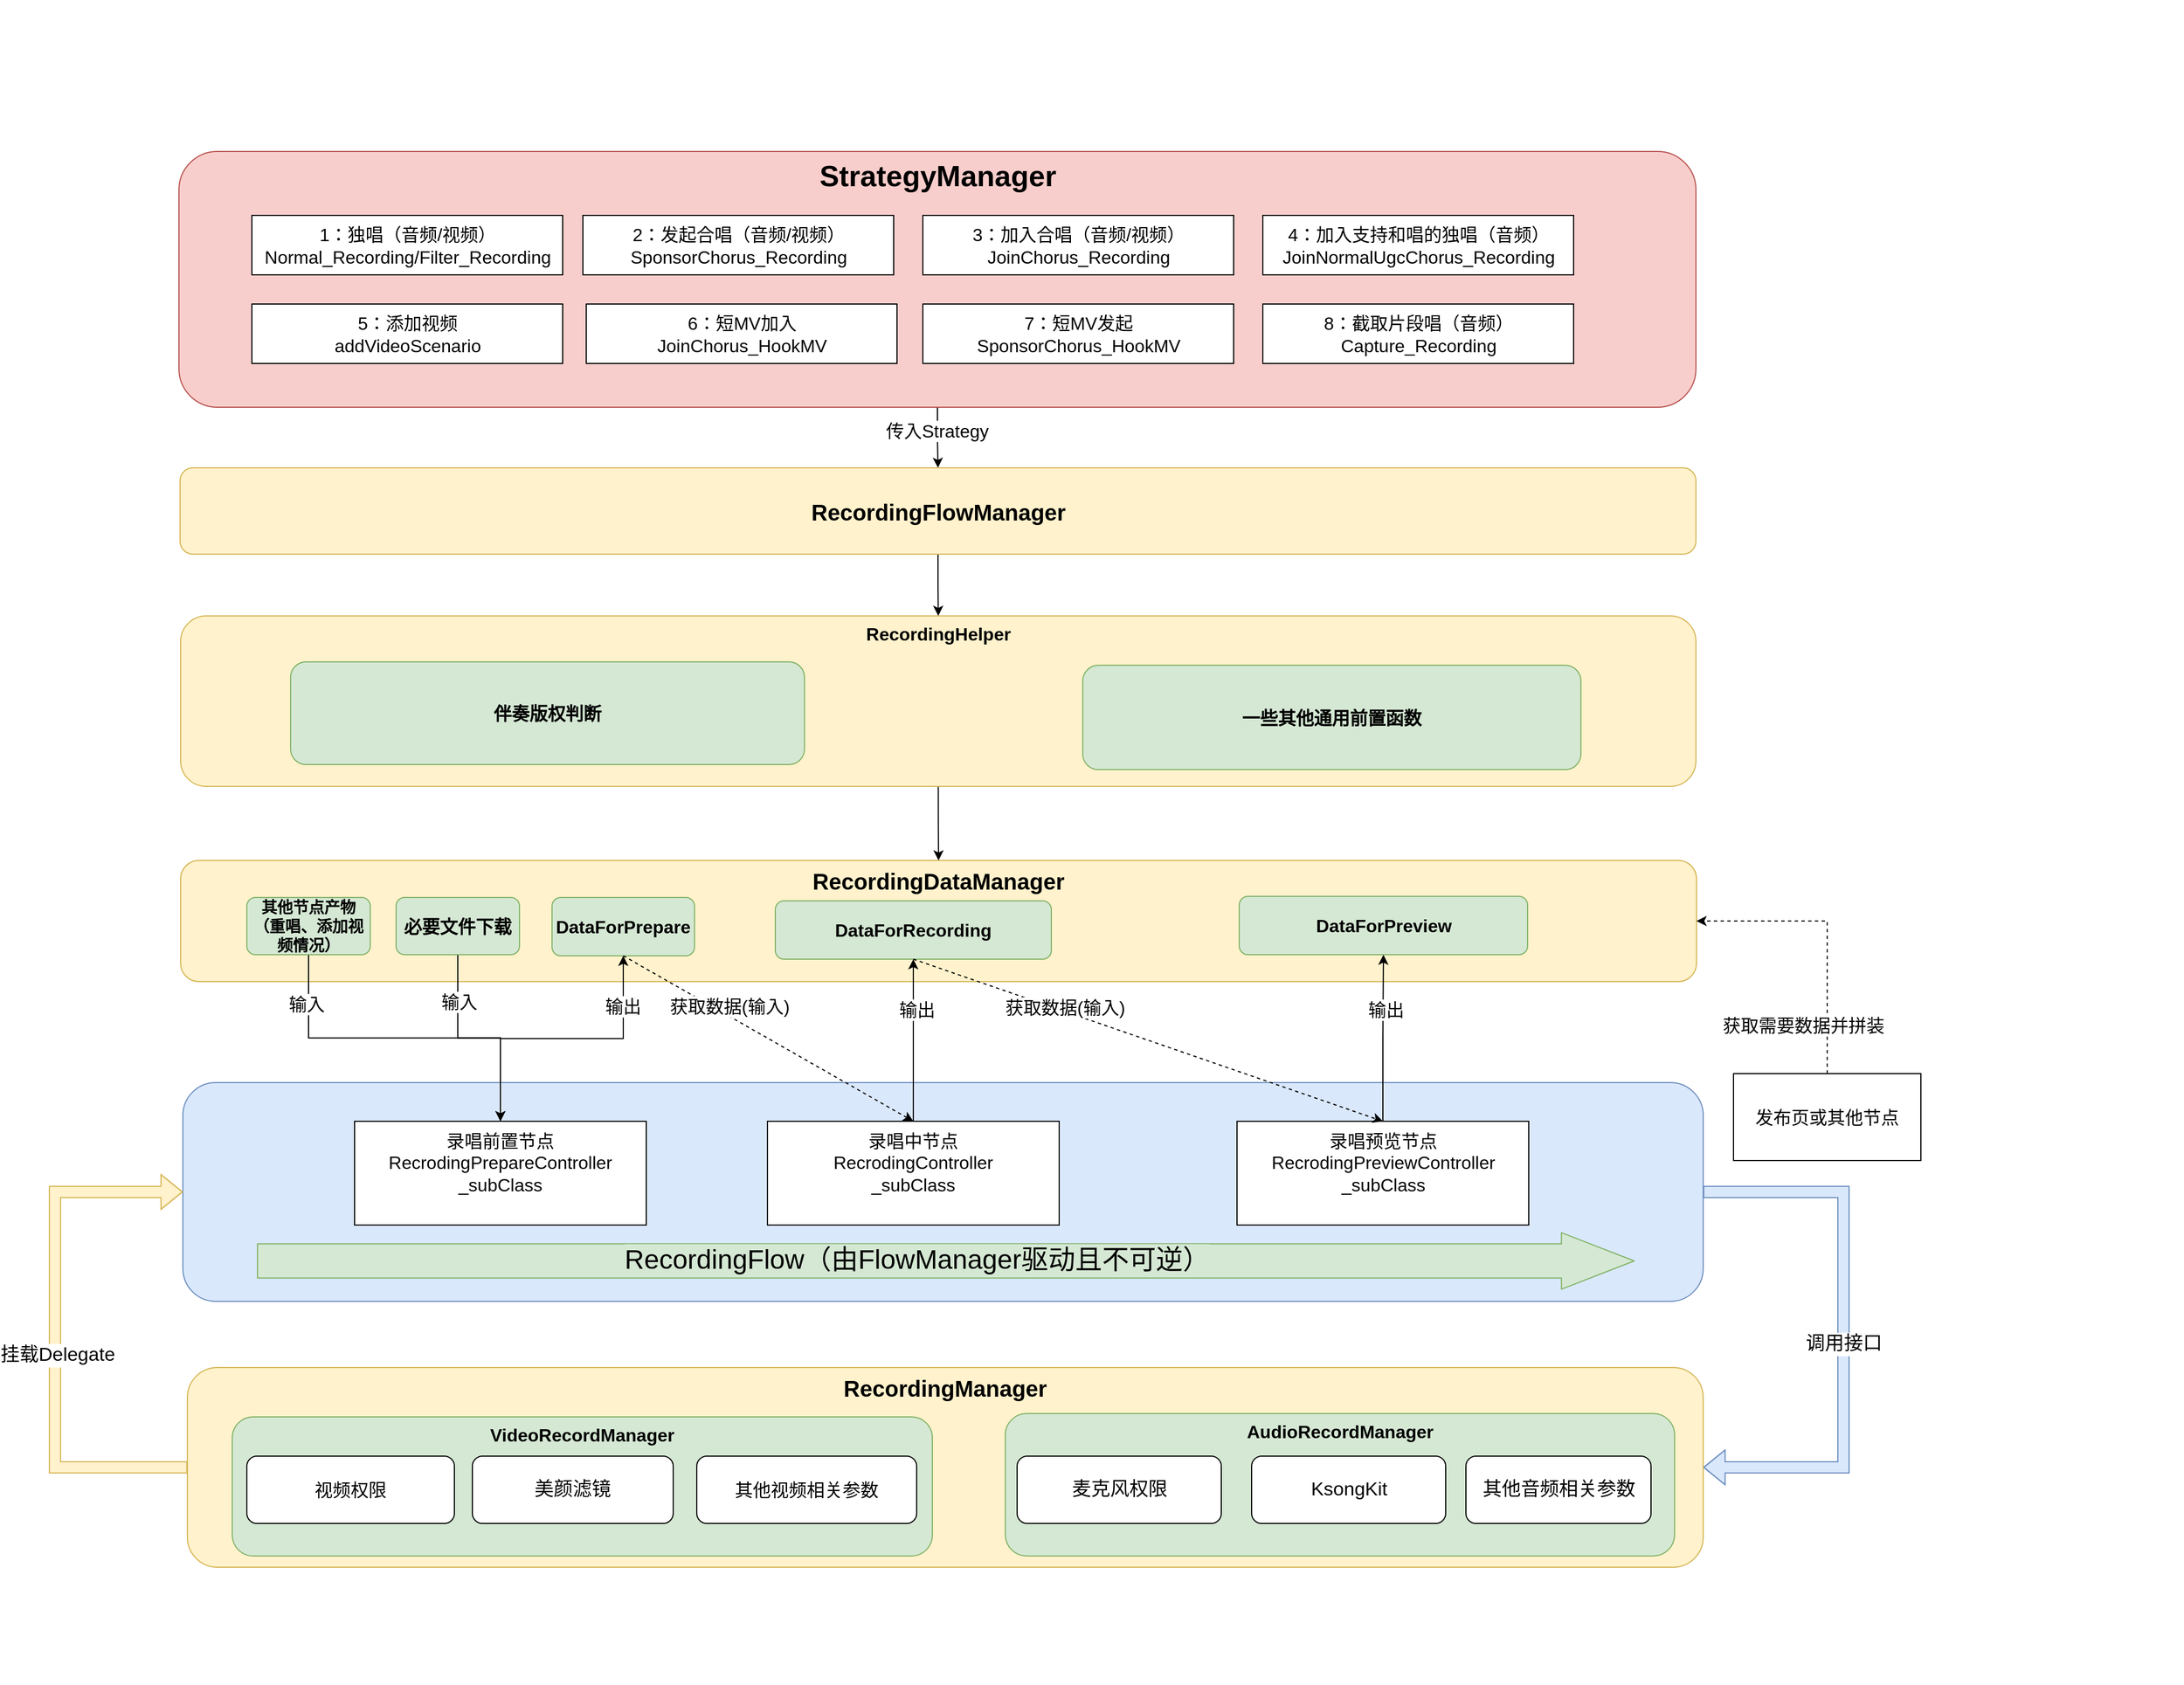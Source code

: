 <mxfile version="14.9.2" type="github">
  <diagram id="AZSGmnTD27FDiJ8ZZ5N1" name="Page-1">
    <mxGraphModel dx="2866" dy="1954" grid="0" gridSize="10" guides="1" tooltips="1" connect="1" arrows="1" fold="1" page="0" pageScale="1" pageWidth="827" pageHeight="1169" math="0" shadow="0">
      <root>
        <mxCell id="0" />
        <mxCell id="1" parent="0" />
        <mxCell id="iGo3f967UquZ_0_zFBQz-11" style="edgeStyle=orthogonalEdgeStyle;shape=flexArrow;rounded=0;orthogonalLoop=1;jettySize=auto;html=1;exitX=1;exitY=0.5;exitDx=0;exitDy=0;fontSize=17;fillColor=#dae8fc;strokeColor=#6c8ebf;entryX=1;entryY=0.5;entryDx=0;entryDy=0;" parent="1" source="Zn5ys0qhDUj7Q-W8t8vE-61" target="Zn5ys0qhDUj7Q-W8t8vE-76" edge="1">
          <mxGeometry relative="1" as="geometry">
            <mxPoint x="1123" y="957" as="targetPoint" />
            <Array as="points">
              <mxPoint x="1179" y="634" />
              <mxPoint x="1179" y="880" />
            </Array>
          </mxGeometry>
        </mxCell>
        <mxCell id="iGo3f967UquZ_0_zFBQz-12" value="调用接口" style="edgeLabel;html=1;align=center;verticalAlign=middle;resizable=0;points=[];fontSize=17;" parent="iGo3f967UquZ_0_zFBQz-11" vertex="1" connectable="0">
          <mxGeometry x="0.049" relative="1" as="geometry">
            <mxPoint as="offset" />
          </mxGeometry>
        </mxCell>
        <mxCell id="Zn5ys0qhDUj7Q-W8t8vE-61" value="" style="rounded=1;whiteSpace=wrap;html=1;fontSize=20;verticalAlign=top;fillColor=#dae8fc;strokeColor=#6c8ebf;" parent="1" vertex="1">
          <mxGeometry x="-301" y="537" width="1355" height="195" as="geometry" />
        </mxCell>
        <mxCell id="Zn5ys0qhDUj7Q-W8t8vE-94" value="&lt;font style=&quot;font-size: 20px&quot;&gt;RecordingDataManager&lt;/font&gt;" style="rounded=1;whiteSpace=wrap;html=1;verticalAlign=top;fontStyle=1;fontSize=16;fillColor=#fff2cc;strokeColor=#d6b656;" parent="1" vertex="1">
          <mxGeometry x="-303" y="339" width="1351" height="108" as="geometry" />
        </mxCell>
        <mxCell id="W_5h1LejH2wpQsNXanha-33" style="edgeStyle=orthogonalEdgeStyle;rounded=0;orthogonalLoop=1;jettySize=auto;html=1;exitX=0.5;exitY=1;exitDx=0;exitDy=0;entryX=0.5;entryY=0;entryDx=0;entryDy=0;fontSize=16;endArrow=classic;endFill=1;" parent="1" source="Zn5ys0qhDUj7Q-W8t8vE-63" target="Zn5ys0qhDUj7Q-W8t8vE-96" edge="1">
          <mxGeometry relative="1" as="geometry" />
        </mxCell>
        <mxCell id="W_5h1LejH2wpQsNXanha-35" value="传入Strategy" style="edgeLabel;html=1;align=center;verticalAlign=middle;resizable=0;points=[];fontSize=16;" parent="W_5h1LejH2wpQsNXanha-33" vertex="1" connectable="0">
          <mxGeometry x="-0.248" y="-1" relative="1" as="geometry">
            <mxPoint as="offset" />
          </mxGeometry>
        </mxCell>
        <mxCell id="Zn5ys0qhDUj7Q-W8t8vE-63" value="&lt;b&gt;&lt;font style=&quot;font-size: 26px&quot;&gt;StrategyManager&lt;/font&gt;&lt;/b&gt;" style="rounded=1;whiteSpace=wrap;html=1;verticalAlign=top;fillColor=#f8cecc;strokeColor=#b85450;" parent="1" vertex="1">
          <mxGeometry x="-304.5" y="-293" width="1352" height="228" as="geometry" />
        </mxCell>
        <mxCell id="iGo3f967UquZ_0_zFBQz-9" style="edgeStyle=orthogonalEdgeStyle;rounded=0;orthogonalLoop=1;jettySize=auto;html=1;exitX=0;exitY=0.5;exitDx=0;exitDy=0;entryX=0;entryY=0.5;entryDx=0;entryDy=0;shape=flexArrow;fillColor=#fff2cc;strokeColor=#d6b656;" parent="1" source="Zn5ys0qhDUj7Q-W8t8vE-76" target="Zn5ys0qhDUj7Q-W8t8vE-61" edge="1">
          <mxGeometry relative="1" as="geometry">
            <Array as="points">
              <mxPoint x="-415" y="880" />
              <mxPoint x="-415" y="634" />
            </Array>
          </mxGeometry>
        </mxCell>
        <mxCell id="iGo3f967UquZ_0_zFBQz-13" value="挂载Delegate" style="edgeLabel;html=1;align=center;verticalAlign=middle;resizable=0;points=[];fontSize=17;" parent="iGo3f967UquZ_0_zFBQz-9" vertex="1" connectable="0">
          <mxGeometry x="-0.086" y="-2" relative="1" as="geometry">
            <mxPoint as="offset" />
          </mxGeometry>
        </mxCell>
        <mxCell id="Zn5ys0qhDUj7Q-W8t8vE-76" value="&lt;b&gt;&lt;font style=&quot;font-size: 20px&quot;&gt;RecordingManager&lt;/font&gt;&lt;/b&gt;" style="rounded=1;whiteSpace=wrap;html=1;verticalAlign=top;fillColor=#fff2cc;strokeColor=#d6b656;" parent="1" vertex="1">
          <mxGeometry x="-297" y="791" width="1351" height="178" as="geometry" />
        </mxCell>
        <mxCell id="W_5h1LejH2wpQsNXanha-22" style="edgeStyle=orthogonalEdgeStyle;rounded=0;orthogonalLoop=1;jettySize=auto;html=1;exitX=0.5;exitY=0;exitDx=0;exitDy=0;entryX=0.5;entryY=1;entryDx=0;entryDy=0;fontSize=16;" parent="1" source="Zn5ys0qhDUj7Q-W8t8vE-79" target="Zn5ys0qhDUj7Q-W8t8vE-97" edge="1">
          <mxGeometry relative="1" as="geometry" />
        </mxCell>
        <mxCell id="W_5h1LejH2wpQsNXanha-23" value="输出" style="edgeLabel;html=1;align=center;verticalAlign=middle;resizable=0;points=[];fontSize=16;" parent="W_5h1LejH2wpQsNXanha-22" vertex="1" connectable="0">
          <mxGeometry x="0.651" y="1" relative="1" as="geometry">
            <mxPoint as="offset" />
          </mxGeometry>
        </mxCell>
        <mxCell id="Zn5ys0qhDUj7Q-W8t8vE-89" value="VideoRecordManager" style="rounded=1;whiteSpace=wrap;html=1;verticalAlign=top;fontStyle=1;fontSize=16;fillColor=#d5e8d4;strokeColor=#82b366;" parent="1" vertex="1">
          <mxGeometry x="-257" y="835" width="624" height="124" as="geometry" />
        </mxCell>
        <mxCell id="Zn5ys0qhDUj7Q-W8t8vE-79" value="&lt;div style=&quot;font-size: 16px&quot;&gt;录唱前置节点&lt;/div&gt;&lt;div style=&quot;font-size: 16px&quot;&gt;RecrodingPrepareController&lt;/div&gt;&lt;div style=&quot;font-size: 16px&quot;&gt;_subClass&lt;/div&gt;&lt;div style=&quot;font-size: 16px&quot;&gt;&lt;br style=&quot;font-size: 16px&quot;&gt;&lt;/div&gt;" style="rounded=0;whiteSpace=wrap;html=1;fontSize=16;" parent="1" vertex="1">
          <mxGeometry x="-148" y="571.5" width="260" height="92.5" as="geometry" />
        </mxCell>
        <mxCell id="iGo3f967UquZ_0_zFBQz-21" style="edgeStyle=orthogonalEdgeStyle;rounded=0;orthogonalLoop=1;jettySize=auto;html=1;exitX=0.5;exitY=1;exitDx=0;exitDy=0;entryX=0.5;entryY=0;entryDx=0;entryDy=0;fontSize=17;" parent="1" source="Zn5ys0qhDUj7Q-W8t8vE-96" target="Zn5ys0qhDUj7Q-W8t8vE-100" edge="1">
          <mxGeometry relative="1" as="geometry" />
        </mxCell>
        <mxCell id="Zn5ys0qhDUj7Q-W8t8vE-96" value="RecordingFlowManager" style="rounded=1;whiteSpace=wrap;html=1;verticalAlign=middle;fontStyle=1;fontSize=20;fillColor=#fff2cc;strokeColor=#d6b656;" parent="1" vertex="1">
          <mxGeometry x="-303.5" y="-11" width="1351" height="77" as="geometry" />
        </mxCell>
        <mxCell id="Zn5ys0qhDUj7Q-W8t8vE-97" value="DataForPrepare" style="rounded=1;whiteSpace=wrap;html=1;verticalAlign=middle;fontStyle=1;fontSize=16;fillColor=#d5e8d4;strokeColor=#82b366;" parent="1" vertex="1">
          <mxGeometry x="28" y="372" width="127" height="52" as="geometry" />
        </mxCell>
        <mxCell id="W_5h1LejH2wpQsNXanha-8" style="edgeStyle=orthogonalEdgeStyle;rounded=0;orthogonalLoop=1;jettySize=auto;html=1;exitX=0.5;exitY=1;exitDx=0;exitDy=0;entryX=0.5;entryY=0;entryDx=0;entryDy=0;fontSize=16;" parent="1" source="Zn5ys0qhDUj7Q-W8t8vE-98" target="Zn5ys0qhDUj7Q-W8t8vE-79" edge="1">
          <mxGeometry relative="1" as="geometry" />
        </mxCell>
        <mxCell id="W_5h1LejH2wpQsNXanha-24" value="输入" style="edgeLabel;html=1;align=center;verticalAlign=middle;resizable=0;points=[];fontSize=16;" parent="W_5h1LejH2wpQsNXanha-8" vertex="1" connectable="0">
          <mxGeometry x="-0.548" y="1" relative="1" as="geometry">
            <mxPoint as="offset" />
          </mxGeometry>
        </mxCell>
        <mxCell id="Zn5ys0qhDUj7Q-W8t8vE-98" value="必要文件下载" style="rounded=1;whiteSpace=wrap;html=1;verticalAlign=middle;fontStyle=1;fontSize=16;fillColor=#d5e8d4;strokeColor=#82b366;" parent="1" vertex="1">
          <mxGeometry x="-111" y="372" width="110" height="51" as="geometry" />
        </mxCell>
        <mxCell id="Zn5ys0qhDUj7Q-W8t8vE-116" value="&amp;nbsp;&amp;nbsp;" style="text;html=1;strokeColor=none;fillColor=none;align=center;verticalAlign=middle;whiteSpace=wrap;rounded=0;fontSize=20;" parent="1" vertex="1">
          <mxGeometry x="-433" y="-426" width="40" height="20" as="geometry" />
        </mxCell>
        <mxCell id="Zn5ys0qhDUj7Q-W8t8vE-117" value="&amp;nbsp;&amp;nbsp;" style="text;html=1;strokeColor=none;fillColor=none;align=center;verticalAlign=middle;whiteSpace=wrap;rounded=0;fontSize=20;" parent="1" vertex="1">
          <mxGeometry x="1281" y="1051" width="40" height="20" as="geometry" />
        </mxCell>
        <mxCell id="Zn5ys0qhDUj7Q-W8t8vE-118" value="&amp;nbsp;&amp;nbsp;" style="text;html=1;strokeColor=none;fillColor=none;align=center;verticalAlign=middle;whiteSpace=wrap;rounded=0;fontSize=20;" parent="1" vertex="1">
          <mxGeometry x="1441" y="792" width="40" height="20" as="geometry" />
        </mxCell>
        <mxCell id="Zn5ys0qhDUj7Q-W8t8vE-119" value="&amp;nbsp;&amp;nbsp;" style="text;html=1;strokeColor=none;fillColor=none;align=center;verticalAlign=middle;whiteSpace=wrap;rounded=0;fontSize=20;" parent="1" vertex="1">
          <mxGeometry x="1441" y="-422" width="40" height="20" as="geometry" />
        </mxCell>
        <mxCell id="rmJkrKTruz5R14WfKMLR-1" value="DataForRecording" style="rounded=1;whiteSpace=wrap;html=1;verticalAlign=middle;fontStyle=1;fontSize=16;fillColor=#d5e8d4;strokeColor=#82b366;" parent="1" vertex="1">
          <mxGeometry x="227" y="375" width="246" height="52" as="geometry" />
        </mxCell>
        <mxCell id="rmJkrKTruz5R14WfKMLR-2" value="DataForPreview" style="rounded=1;whiteSpace=wrap;html=1;verticalAlign=middle;fontStyle=1;fontSize=16;fillColor=#d5e8d4;strokeColor=#82b366;" parent="1" vertex="1">
          <mxGeometry x="640.5" y="371" width="257" height="52" as="geometry" />
        </mxCell>
        <mxCell id="W_5h1LejH2wpQsNXanha-11" style="edgeStyle=orthogonalEdgeStyle;rounded=0;orthogonalLoop=1;jettySize=auto;html=1;exitX=0.5;exitY=0;exitDx=0;exitDy=0;fontSize=16;" parent="1" source="W_5h1LejH2wpQsNXanha-2" target="rmJkrKTruz5R14WfKMLR-1" edge="1">
          <mxGeometry relative="1" as="geometry" />
        </mxCell>
        <mxCell id="W_5h1LejH2wpQsNXanha-19" value="输出" style="edgeLabel;html=1;align=center;verticalAlign=middle;resizable=0;points=[];fontSize=16;" parent="W_5h1LejH2wpQsNXanha-11" vertex="1" connectable="0">
          <mxGeometry x="0.374" y="-3" relative="1" as="geometry">
            <mxPoint as="offset" />
          </mxGeometry>
        </mxCell>
        <mxCell id="W_5h1LejH2wpQsNXanha-2" value="&lt;div style=&quot;font-size: 16px&quot;&gt;录唱中节点&lt;/div&gt;&lt;div style=&quot;font-size: 16px&quot;&gt;RecrodingController&lt;/div&gt;&lt;div style=&quot;font-size: 16px&quot;&gt;_subClass&lt;/div&gt;&lt;div style=&quot;font-size: 16px&quot;&gt;&lt;br style=&quot;font-size: 16px&quot;&gt;&lt;/div&gt;" style="rounded=0;whiteSpace=wrap;html=1;fontSize=16;" parent="1" vertex="1">
          <mxGeometry x="220" y="571.5" width="260" height="92.5" as="geometry" />
        </mxCell>
        <mxCell id="W_5h1LejH2wpQsNXanha-12" style="edgeStyle=orthogonalEdgeStyle;rounded=0;orthogonalLoop=1;jettySize=auto;html=1;exitX=0.5;exitY=0;exitDx=0;exitDy=0;entryX=0.5;entryY=1;entryDx=0;entryDy=0;fontSize=16;" parent="1" source="W_5h1LejH2wpQsNXanha-3" target="rmJkrKTruz5R14WfKMLR-2" edge="1">
          <mxGeometry relative="1" as="geometry" />
        </mxCell>
        <mxCell id="W_5h1LejH2wpQsNXanha-20" value="输出" style="edgeLabel;html=1;align=center;verticalAlign=middle;resizable=0;points=[];fontSize=16;" parent="W_5h1LejH2wpQsNXanha-12" vertex="1" connectable="0">
          <mxGeometry x="0.342" y="-2" relative="1" as="geometry">
            <mxPoint as="offset" />
          </mxGeometry>
        </mxCell>
        <mxCell id="W_5h1LejH2wpQsNXanha-3" value="&lt;div style=&quot;font-size: 16px&quot;&gt;录唱预览节点&lt;/div&gt;&lt;div style=&quot;font-size: 16px&quot;&gt;RecrodingPreviewController&lt;/div&gt;&lt;div style=&quot;font-size: 16px&quot;&gt;_subClass&lt;/div&gt;&lt;div style=&quot;font-size: 16px&quot;&gt;&lt;br style=&quot;font-size: 16px&quot;&gt;&lt;/div&gt;" style="rounded=0;whiteSpace=wrap;html=1;fontSize=16;" parent="1" vertex="1">
          <mxGeometry x="638.5" y="571.5" width="260" height="92.5" as="geometry" />
        </mxCell>
        <mxCell id="W_5h1LejH2wpQsNXanha-5" style="edgeStyle=orthogonalEdgeStyle;rounded=0;orthogonalLoop=1;jettySize=auto;html=1;exitX=0.5;exitY=0;exitDx=0;exitDy=0;entryX=1;entryY=0.5;entryDx=0;entryDy=0;fontSize=16;dashed=1;" parent="1" source="W_5h1LejH2wpQsNXanha-4" target="Zn5ys0qhDUj7Q-W8t8vE-94" edge="1">
          <mxGeometry relative="1" as="geometry" />
        </mxCell>
        <mxCell id="W_5h1LejH2wpQsNXanha-6" value="获取需要数据并拼装" style="edgeLabel;html=1;align=center;verticalAlign=middle;resizable=0;points=[];fontSize=16;" parent="W_5h1LejH2wpQsNXanha-5" vertex="1" connectable="0">
          <mxGeometry x="0.711" y="4" relative="1" as="geometry">
            <mxPoint x="58" y="89" as="offset" />
          </mxGeometry>
        </mxCell>
        <mxCell id="W_5h1LejH2wpQsNXanha-4" value="&lt;div style=&quot;font-size: 16px&quot;&gt;发布页或其他节点&lt;/div&gt;" style="rounded=0;whiteSpace=wrap;html=1;fontSize=16;" parent="1" vertex="1">
          <mxGeometry x="1081" y="529" width="167" height="77.5" as="geometry" />
        </mxCell>
        <mxCell id="W_5h1LejH2wpQsNXanha-26" style="edgeStyle=orthogonalEdgeStyle;rounded=0;orthogonalLoop=1;jettySize=auto;html=1;exitX=0.5;exitY=1;exitDx=0;exitDy=0;entryX=0.5;entryY=0;entryDx=0;entryDy=0;fontSize=16;" parent="1" source="W_5h1LejH2wpQsNXanha-25" target="Zn5ys0qhDUj7Q-W8t8vE-79" edge="1">
          <mxGeometry relative="1" as="geometry" />
        </mxCell>
        <mxCell id="W_5h1LejH2wpQsNXanha-27" value="输入" style="edgeLabel;html=1;align=center;verticalAlign=middle;resizable=0;points=[];fontSize=16;" parent="W_5h1LejH2wpQsNXanha-26" vertex="1" connectable="0">
          <mxGeometry x="-0.726" y="-2" relative="1" as="geometry">
            <mxPoint as="offset" />
          </mxGeometry>
        </mxCell>
        <mxCell id="W_5h1LejH2wpQsNXanha-25" value="其他节点产物&lt;br style=&quot;font-size: 14px;&quot;&gt;（重唱、添加视频情况）" style="rounded=1;whiteSpace=wrap;html=1;verticalAlign=middle;fontStyle=1;fontSize=14;fillColor=#d5e8d4;strokeColor=#82b366;" parent="1" vertex="1">
          <mxGeometry x="-244" y="372" width="110" height="51" as="geometry" />
        </mxCell>
        <mxCell id="W_5h1LejH2wpQsNXanha-28" value="" style="endArrow=classic;html=1;fontSize=16;entryX=0.5;entryY=0;entryDx=0;entryDy=0;dashed=1;exitX=0.5;exitY=1;exitDx=0;exitDy=0;" parent="1" source="Zn5ys0qhDUj7Q-W8t8vE-97" target="W_5h1LejH2wpQsNXanha-2" edge="1">
          <mxGeometry width="50" height="50" relative="1" as="geometry">
            <mxPoint x="284" y="499" as="sourcePoint" />
            <mxPoint x="338" y="471" as="targetPoint" />
          </mxGeometry>
        </mxCell>
        <mxCell id="W_5h1LejH2wpQsNXanha-29" value="获取数据(输入)" style="edgeLabel;html=1;align=center;verticalAlign=middle;resizable=0;points=[];fontSize=16;" parent="W_5h1LejH2wpQsNXanha-28" vertex="1" connectable="0">
          <mxGeometry x="0.383" y="-1" relative="1" as="geometry">
            <mxPoint x="-84" y="-58" as="offset" />
          </mxGeometry>
        </mxCell>
        <mxCell id="W_5h1LejH2wpQsNXanha-30" value="" style="endArrow=classic;html=1;fontSize=16;exitX=0.5;exitY=1;exitDx=0;exitDy=0;dashed=1;endFill=1;entryX=0.5;entryY=0;entryDx=0;entryDy=0;" parent="1" source="rmJkrKTruz5R14WfKMLR-1" target="W_5h1LejH2wpQsNXanha-3" edge="1">
          <mxGeometry width="50" height="50" relative="1" as="geometry">
            <mxPoint x="673.5" y="581" as="sourcePoint" />
            <mxPoint x="714" y="506" as="targetPoint" />
          </mxGeometry>
        </mxCell>
        <mxCell id="W_5h1LejH2wpQsNXanha-31" value="获取数据(输入)" style="edgeLabel;html=1;align=center;verticalAlign=middle;resizable=0;points=[];fontSize=16;" parent="W_5h1LejH2wpQsNXanha-30" vertex="1" connectable="0">
          <mxGeometry x="0.383" y="-1" relative="1" as="geometry">
            <mxPoint x="-154" y="-58" as="offset" />
          </mxGeometry>
        </mxCell>
        <mxCell id="Zn5ys0qhDUj7Q-W8t8vE-67" value="1：独唱（音频/视频）&#xa;Normal_Recording/Filter_Recording" style="rounded=0;whiteSpace=wrap;html=1;fontSize=16;" parent="1" vertex="1">
          <mxGeometry x="-239.5" y="-236" width="277" height="53" as="geometry" />
        </mxCell>
        <mxCell id="Zn5ys0qhDUj7Q-W8t8vE-68" value="&lt;div style=&quot;font-size: 16px;&quot;&gt;2：发起合唱（音频/视频）&lt;/div&gt;&lt;div style=&quot;font-size: 16px;&quot;&gt;SponsorChorus_Recording&lt;/div&gt;" style="rounded=0;whiteSpace=wrap;html=1;fontSize=16;" parent="1" vertex="1">
          <mxGeometry x="55.5" y="-236" width="277" height="53" as="geometry" />
        </mxCell>
        <mxCell id="Zn5ys0qhDUj7Q-W8t8vE-69" value="&lt;div style=&quot;font-size: 16px;&quot;&gt;3：加入合唱（音频/视频）&lt;/div&gt;&lt;div style=&quot;font-size: 16px;&quot;&gt;JoinChorus_Recording&lt;/div&gt;" style="rounded=0;whiteSpace=wrap;html=1;fontSize=16;" parent="1" vertex="1">
          <mxGeometry x="358.5" y="-236" width="277" height="53" as="geometry" />
        </mxCell>
        <mxCell id="Zn5ys0qhDUj7Q-W8t8vE-70" value="&lt;div style=&quot;font-size: 16px;&quot;&gt;4：加入支持和唱的独唱（音频）&lt;/div&gt;&lt;div style=&quot;font-size: 16px;&quot;&gt;JoinNormalUgcChorus_Recording&lt;/div&gt;" style="rounded=0;whiteSpace=wrap;html=1;fontSize=16;" parent="1" vertex="1">
          <mxGeometry x="661.5" y="-236" width="277" height="53" as="geometry" />
        </mxCell>
        <mxCell id="Zn5ys0qhDUj7Q-W8t8vE-71" value="&lt;div style=&quot;font-size: 16px&quot;&gt;8：截取片段唱（音频）&lt;/div&gt;&lt;div style=&quot;font-size: 16px&quot;&gt;Capture_Recording&lt;/div&gt;" style="rounded=0;whiteSpace=wrap;html=1;fontSize=16;" parent="1" vertex="1">
          <mxGeometry x="661.5" y="-157" width="277" height="53" as="geometry" />
        </mxCell>
        <mxCell id="Zn5ys0qhDUj7Q-W8t8vE-72" value="&lt;div style=&quot;font-size: 16px&quot;&gt;5：添加视频&lt;/div&gt;&lt;div style=&quot;font-size: 16px&quot;&gt;addVideoScenario&lt;/div&gt;" style="rounded=0;whiteSpace=wrap;html=1;fontSize=16;" parent="1" vertex="1">
          <mxGeometry x="-239.5" y="-157" width="277" height="53" as="geometry" />
        </mxCell>
        <mxCell id="W_5h1LejH2wpQsNXanha-36" value="" style="shape=flexArrow;endArrow=classic;html=1;fontSize=16;fillColor=#d5e8d4;strokeColor=#82b366;endWidth=18.824;endSize=21.294;width=30.588;" parent="1" edge="1">
          <mxGeometry width="50" height="50" relative="1" as="geometry">
            <mxPoint x="-235" y="696" as="sourcePoint" />
            <mxPoint x="993" y="696" as="targetPoint" />
          </mxGeometry>
        </mxCell>
        <mxCell id="W_5h1LejH2wpQsNXanha-39" value="&lt;span style=&quot;font-size: 24px&quot;&gt;RecordingFlow（由FlowManager驱动且不可逆）&lt;/span&gt;" style="edgeLabel;html=1;align=center;verticalAlign=middle;resizable=0;points=[];fontSize=24;labelBackgroundColor=#D5E8D4;" parent="W_5h1LejH2wpQsNXanha-36" vertex="1" connectable="0">
          <mxGeometry x="-0.043" y="-1" relative="1" as="geometry">
            <mxPoint y="-2" as="offset" />
          </mxGeometry>
        </mxCell>
        <mxCell id="Zn5ys0qhDUj7Q-W8t8vE-73" value="&lt;div style=&quot;font-size: 16px&quot;&gt;6：短MV加入&lt;/div&gt;&lt;div style=&quot;font-size: 16px&quot;&gt;JoinChorus_HookMV&lt;/div&gt;" style="rounded=0;whiteSpace=wrap;html=1;fontSize=16;" parent="1" vertex="1">
          <mxGeometry x="58.5" y="-157" width="277" height="53" as="geometry" />
        </mxCell>
        <mxCell id="Zn5ys0qhDUj7Q-W8t8vE-74" value="&lt;div style=&quot;font-size: 16px&quot;&gt;7：短MV发起&lt;/div&gt;&lt;div style=&quot;font-size: 16px&quot;&gt;SponsorChorus_HookMV&lt;/div&gt;" style="rounded=0;whiteSpace=wrap;html=1;fontSize=16;" parent="1" vertex="1">
          <mxGeometry x="358.5" y="-157" width="277" height="53" as="geometry" />
        </mxCell>
        <mxCell id="iGo3f967UquZ_0_zFBQz-1" value="视频权限" style="rounded=1;whiteSpace=wrap;html=1;verticalAlign=middle;fontSize=16;" parent="1" vertex="1">
          <mxGeometry x="-244" y="870" width="185" height="60" as="geometry" />
        </mxCell>
        <mxCell id="iGo3f967UquZ_0_zFBQz-2" value="美颜滤镜" style="rounded=1;whiteSpace=wrap;html=1;verticalAlign=middle;fontSize=17;" parent="1" vertex="1">
          <mxGeometry x="-43" y="870" width="179" height="60" as="geometry" />
        </mxCell>
        <mxCell id="iGo3f967UquZ_0_zFBQz-3" value="其他视频相关参数" style="rounded=1;whiteSpace=wrap;html=1;verticalAlign=middle;fontSize=16;" parent="1" vertex="1">
          <mxGeometry x="157" y="870" width="196" height="60" as="geometry" />
        </mxCell>
        <mxCell id="iGo3f967UquZ_0_zFBQz-4" value="AudioRecordManager" style="rounded=1;whiteSpace=wrap;html=1;verticalAlign=top;fontStyle=1;fontSize=16;fillColor=#d5e8d4;strokeColor=#82b366;" parent="1" vertex="1">
          <mxGeometry x="432" y="832" width="596.5" height="127" as="geometry" />
        </mxCell>
        <mxCell id="iGo3f967UquZ_0_zFBQz-5" value="麦克风权限" style="rounded=1;whiteSpace=wrap;html=1;verticalAlign=middle;fontSize=17;" parent="1" vertex="1">
          <mxGeometry x="442.5" y="870" width="182" height="60" as="geometry" />
        </mxCell>
        <mxCell id="iGo3f967UquZ_0_zFBQz-6" value="KsongKit" style="rounded=1;whiteSpace=wrap;html=1;verticalAlign=middle;fontSize=17;" parent="1" vertex="1">
          <mxGeometry x="651.5" y="870" width="173" height="60" as="geometry" />
        </mxCell>
        <mxCell id="iGo3f967UquZ_0_zFBQz-7" value="其他音频相关参数" style="rounded=1;whiteSpace=wrap;html=1;verticalAlign=middle;fontSize=17;" parent="1" vertex="1">
          <mxGeometry x="842.5" y="870" width="165" height="60" as="geometry" />
        </mxCell>
        <mxCell id="iGo3f967UquZ_0_zFBQz-22" style="edgeStyle=orthogonalEdgeStyle;rounded=0;orthogonalLoop=1;jettySize=auto;html=1;exitX=0.5;exitY=1;exitDx=0;exitDy=0;entryX=0.5;entryY=0;entryDx=0;entryDy=0;fontSize=17;" parent="1" source="Zn5ys0qhDUj7Q-W8t8vE-100" target="Zn5ys0qhDUj7Q-W8t8vE-94" edge="1">
          <mxGeometry relative="1" as="geometry" />
        </mxCell>
        <mxCell id="Zn5ys0qhDUj7Q-W8t8vE-100" value="RecordingHelper" style="rounded=1;whiteSpace=wrap;html=1;verticalAlign=top;fontStyle=1;fontSize=16;fillColor=#fff2cc;strokeColor=#d6b656;" parent="1" vertex="1">
          <mxGeometry x="-303" y="121" width="1350.5" height="152" as="geometry" />
        </mxCell>
        <mxCell id="W_5h1LejH2wpQsNXanha-53" value="一些其他通用前置函数" style="rounded=1;whiteSpace=wrap;html=1;verticalAlign=middle;fontStyle=1;fontSize=16;fillColor=#d5e8d4;strokeColor=#82b366;" parent="1" vertex="1">
          <mxGeometry x="501" y="165" width="444" height="93.05" as="geometry" />
        </mxCell>
        <mxCell id="iGo3f967UquZ_0_zFBQz-19" value="伴奏版权判断" style="rounded=1;whiteSpace=wrap;html=1;verticalAlign=middle;fontStyle=1;fontSize=16;fillColor=#d5e8d4;strokeColor=#82b366;" parent="1" vertex="1">
          <mxGeometry x="-205" y="162" width="458" height="91.5" as="geometry" />
        </mxCell>
      </root>
    </mxGraphModel>
  </diagram>
</mxfile>
